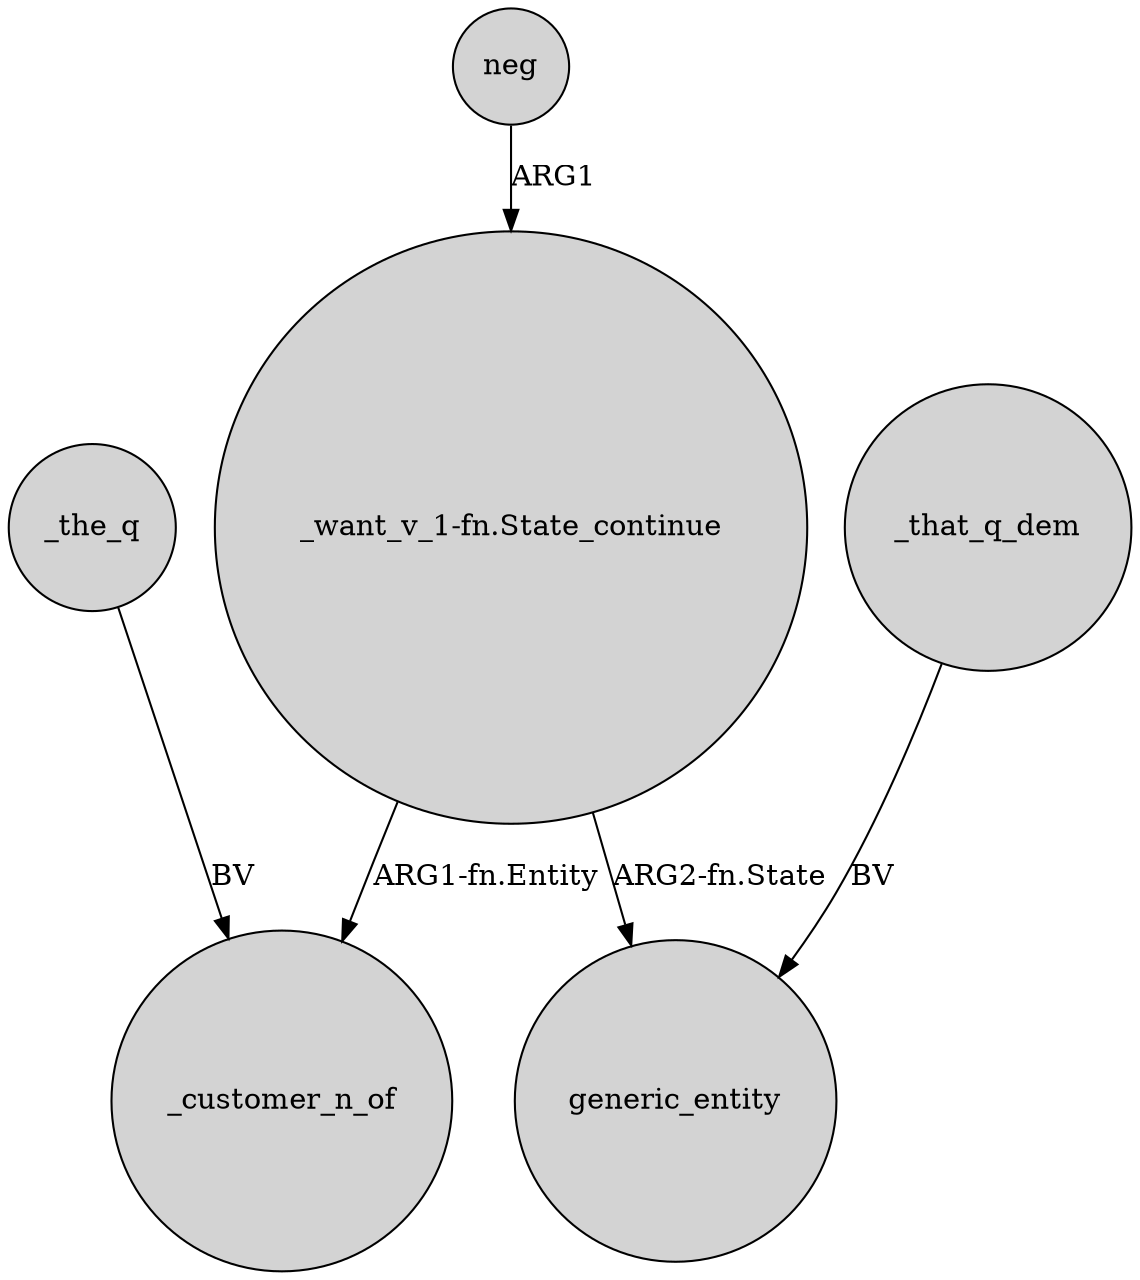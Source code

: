 digraph {
	node [shape=circle style=filled]
	neg -> "_want_v_1-fn.State_continue" [label=ARG1]
	"_want_v_1-fn.State_continue" -> _customer_n_of [label="ARG1-fn.Entity"]
	_the_q -> _customer_n_of [label=BV]
	_that_q_dem -> generic_entity [label=BV]
	"_want_v_1-fn.State_continue" -> generic_entity [label="ARG2-fn.State"]
}
